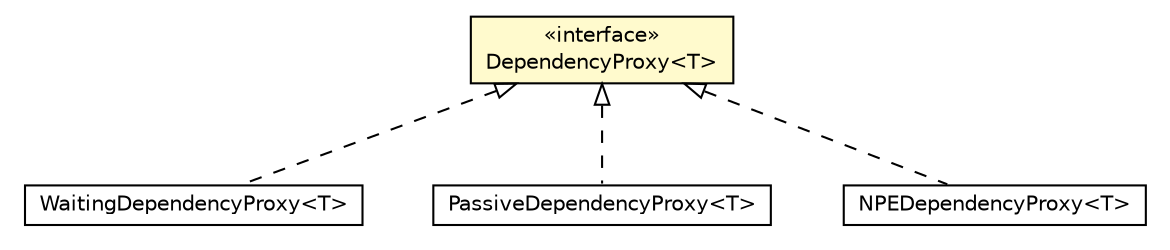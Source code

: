 #!/usr/local/bin/dot
#
# Class diagram 
# Generated by UMLGraph version R5_6-24-gf6e263 (http://www.umlgraph.org/)
#

digraph G {
	edge [fontname="Helvetica",fontsize=10,labelfontname="Helvetica",labelfontsize=10];
	node [fontname="Helvetica",fontsize=10,shape=plaintext];
	nodesep=0.25;
	ranksep=0.5;
	// org.universAAL.ioc.dependencies.DependencyProxy<T>
	c3433955 [label=<<table title="org.universAAL.ioc.dependencies.DependencyProxy" border="0" cellborder="1" cellspacing="0" cellpadding="2" port="p" bgcolor="lemonChiffon" href="./DependencyProxy.html">
		<tr><td><table border="0" cellspacing="0" cellpadding="1">
<tr><td align="center" balign="center"> &#171;interface&#187; </td></tr>
<tr><td align="center" balign="center"> DependencyProxy&lt;T&gt; </td></tr>
		</table></td></tr>
		</table>>, URL="./DependencyProxy.html", fontname="Helvetica", fontcolor="black", fontsize=10.0];
	// org.universAAL.ioc.dependencies.impl.WaitingDependencyProxy<T>
	c3433956 [label=<<table title="org.universAAL.ioc.dependencies.impl.WaitingDependencyProxy" border="0" cellborder="1" cellspacing="0" cellpadding="2" port="p" href="./impl/WaitingDependencyProxy.html">
		<tr><td><table border="0" cellspacing="0" cellpadding="1">
<tr><td align="center" balign="center"> WaitingDependencyProxy&lt;T&gt; </td></tr>
		</table></td></tr>
		</table>>, URL="./impl/WaitingDependencyProxy.html", fontname="Helvetica", fontcolor="black", fontsize=10.0];
	// org.universAAL.ioc.dependencies.impl.PassiveDependencyProxy<T>
	c3433957 [label=<<table title="org.universAAL.ioc.dependencies.impl.PassiveDependencyProxy" border="0" cellborder="1" cellspacing="0" cellpadding="2" port="p" href="./impl/PassiveDependencyProxy.html">
		<tr><td><table border="0" cellspacing="0" cellpadding="1">
<tr><td align="center" balign="center"> PassiveDependencyProxy&lt;T&gt; </td></tr>
		</table></td></tr>
		</table>>, URL="./impl/PassiveDependencyProxy.html", fontname="Helvetica", fontcolor="black", fontsize=10.0];
	// org.universAAL.ioc.dependencies.impl.NPEDependencyProxy<T>
	c3433958 [label=<<table title="org.universAAL.ioc.dependencies.impl.NPEDependencyProxy" border="0" cellborder="1" cellspacing="0" cellpadding="2" port="p" href="./impl/NPEDependencyProxy.html">
		<tr><td><table border="0" cellspacing="0" cellpadding="1">
<tr><td align="center" balign="center"> NPEDependencyProxy&lt;T&gt; </td></tr>
		</table></td></tr>
		</table>>, URL="./impl/NPEDependencyProxy.html", fontname="Helvetica", fontcolor="black", fontsize=10.0];
	//org.universAAL.ioc.dependencies.impl.WaitingDependencyProxy<T> implements org.universAAL.ioc.dependencies.DependencyProxy<T>
	c3433955:p -> c3433956:p [dir=back,arrowtail=empty,style=dashed];
	//org.universAAL.ioc.dependencies.impl.PassiveDependencyProxy<T> implements org.universAAL.ioc.dependencies.DependencyProxy<T>
	c3433955:p -> c3433957:p [dir=back,arrowtail=empty,style=dashed];
	//org.universAAL.ioc.dependencies.impl.NPEDependencyProxy<T> implements org.universAAL.ioc.dependencies.DependencyProxy<T>
	c3433955:p -> c3433958:p [dir=back,arrowtail=empty,style=dashed];
}

